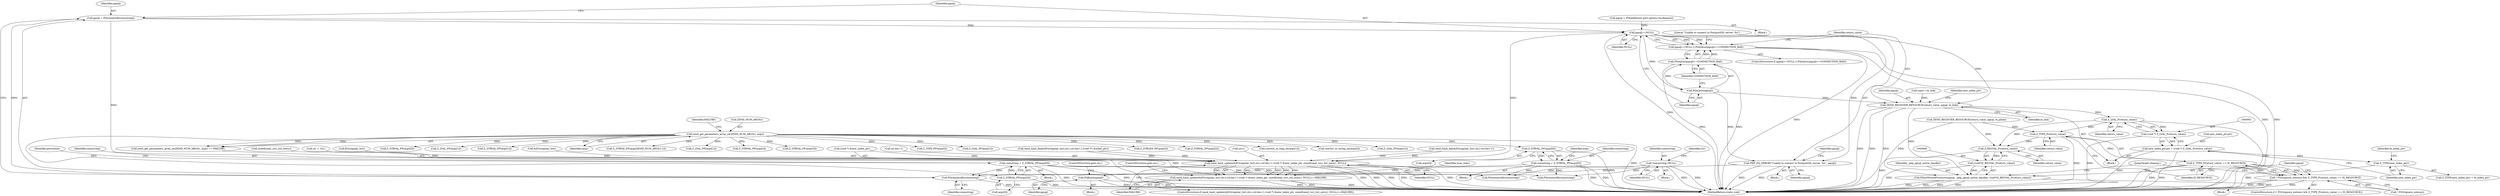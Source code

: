 digraph "0_php_4435b9142ff9813845d5c97ab29a5d637bedb257_5@API" {
"1000859" [label="(Call,pgsql = PQconnectdb(connstring))"];
"1000861" [label="(Call,PQconnectdb(connstring))"];
"1000433" [label="(Call,connstring = Z_STRVAL_PP(args[0]))"];
"1000435" [label="(Call,Z_STRVAL_PP(args[0]))"];
"1000343" [label="(Call,zend_get_parameters_array_ex(ZEND_NUM_ARGS(), args))"];
"1000445" [label="(Call,connstring = Z_STRVAL_PP(args[0]))"];
"1000447" [label="(Call,Z_STRVAL_PP(args[0]))"];
"1000319" [label="(Call,*connstring=NULL)"];
"1000875" [label="(Call,pgsql==NULL)"];
"1000874" [label="(Call,pgsql==NULL || PQstatus(pgsql)==CONNECTION_BAD)"];
"1000879" [label="(Call,PQstatus(pgsql))"];
"1000878" [label="(Call,PQstatus(pgsql)==CONNECTION_BAD)"];
"1000883" [label="(Call,PHP_PQ_ERROR(\"Unable to connect to PostgreSQL server: %s\", pgsql))"];
"1000889" [label="(Call,PQfinish(pgsql))"];
"1000892" [label="(Call,ZEND_REGISTER_RESOURCE(return_value, pgsql, le_link))"];
"1000902" [label="(Call,Z_LVAL_P(return_value))"];
"1000900" [label="(Call,(void *) Z_LVAL_P(return_value))"];
"1000896" [label="(Call,new_index_ptr.ptr = (void *) Z_LVAL_P(return_value))"];
"1000905" [label="(Call,Z_TYPE(new_index_ptr))"];
"1000941" [label="(Call,Z_TYPE_P(return_value))"];
"1000940" [label="(Call,Z_TYPE_P(return_value) == IS_RESOURCE)"];
"1000936" [label="(Call,! PGG(ignore_notices) && Z_TYPE_P(return_value) == IS_RESOURCE)"];
"1000950" [label="(Call,Z_RESVAL_P(return_value))"];
"1000948" [label="(Call,(void*)Z_RESVAL_P(return_value))"];
"1000945" [label="(Call,PQsetNoticeProcessor(pgsql, _php_pgsql_notice_handler, (void*)Z_RESVAL_P(return_value)))"];
"1000910" [label="(Call,zend_hash_update(&EG(regular_list),str.c,str.len+1,(void *) &new_index_ptr, sizeof(zend_rsrc_list_entry), NULL))"];
"1000909" [label="(Call,zend_hash_update(&EG(regular_list),str.c,str.len+1,(void *) &new_index_ptr, sizeof(zend_rsrc_list_entry), NULL)==FAILURE)"];
"1000465" [label="(Call,Z_STRVAL_PP(args[0]))"];
"1000381" [label="(Call,Z_LVAL_PP(args[1]))"];
"1000883" [label="(Call,PHP_PQ_ERROR(\"Unable to connect to PostgreSQL server: %s\", pgsql))"];
"1000914" [label="(Call,str.c)"];
"1000810" [label="(Call,type==le_link)"];
"1000900" [label="(Call,(void *) Z_LVAL_P(return_value))"];
"1000889" [label="(Call,PQfinish(pgsql))"];
"1000902" [label="(Call,Z_LVAL_P(return_value))"];
"1000909" [label="(Call,zend_hash_update(&EG(regular_list),str.c,str.len+1,(void *) &new_index_ptr, sizeof(zend_rsrc_list_entry), NULL)==FAILURE)"];
"1000447" [label="(Call,Z_STRVAL_PP(args[0]))"];
"1000865" [label="(Call,pgsql = PQsetdb(host,port,options,tty,dbname))"];
"1000879" [label="(Call,PQstatus(pgsql))"];
"1000903" [label="(Identifier,return_value)"];
"1000875" [label="(Call,pgsql==NULL)"];
"1000471" [label="(Call,Z_STRVAL_PP(args[1]))"];
"1000858" [label="(Block,)"];
"1000906" [label="(Identifier,new_index_ptr)"];
"1000880" [label="(Identifier,pgsql)"];
"1000861" [label="(Call,PQconnectdb(connstring))"];
"1000297" [label="(Block,)"];
"1000342" [label="(Call,zend_get_parameters_array_ex(ZEND_NUM_ARGS(), args) == FAILURE)"];
"1000947" [label="(Identifier,_php_pgsql_notice_handler)"];
"1000962" [label="(MethodReturn,static void)"];
"1000905" [label="(Call,Z_TYPE(new_index_ptr))"];
"1000345" [label="(Identifier,args)"];
"1000943" [label="(Identifier,IS_RESOURCE)"];
"1000944" [label="(Block,)"];
"1000477" [label="(Call,Z_STRVAL_PP(args[ZEND_NUM_ARGS()-1]))"];
"1000893" [label="(Identifier,return_value)"];
"1000951" [label="(Identifier,return_value)"];
"1000929" [label="(Identifier,FAILURE)"];
"1000391" [label="(Call,Z_LVAL_PP(args[1]))"];
"1000344" [label="(Call,ZEND_NUM_ARGS())"];
"1000320" [label="(Identifier,connstring)"];
"1000952" [label="(JumpTarget,cleanup:)"];
"1000922" [label="(Call,(void *) &new_index_ptr)"];
"1000445" [label="(Call,connstring = Z_STRVAL_PP(args[0]))"];
"1000750" [label="(Call,ZEND_REGISTER_RESOURCE(return_value, pgsql, le_plink))"];
"1000948" [label="(Call,(void*)Z_RESVAL_P(return_value))"];
"1000417" [label="(Call,Z_STRVAL_PP(args[i]))"];
"1000325" [label="(Identifier,str)"];
"1000346" [label="(Identifier,FAILURE)"];
"1000891" [label="(ControlStructure,goto err;)"];
"1000945" [label="(Call,PQsetNoticeProcessor(pgsql, _php_pgsql_notice_handler, (void*)Z_RESVAL_P(return_value)))"];
"1000936" [label="(Call,! PGG(ignore_notices) && Z_TYPE_P(return_value) == IS_RESOURCE)"];
"1000324" [label="(Call,str = {0})"];
"1000489" [label="(Call,Z_STRVAL_PP(args[3]))"];
"1000910" [label="(Call,zend_hash_update(&EG(regular_list),str.c,str.len+1,(void *) &new_index_ptr, sizeof(zend_rsrc_list_entry), NULL))"];
"1000432" [label="(Block,)"];
"1000503" [label="(Identifier,persistent)"];
"1000885" [label="(Identifier,pgsql)"];
"1000896" [label="(Call,new_index_ptr.ptr = (void *) Z_LVAL_P(return_value))"];
"1000935" [label="(ControlStructure,if (! PGG(ignore_notices) && Z_TYPE_P(return_value) == IS_RESOURCE))"];
"1000882" [label="(Block,)"];
"1000373" [label="(Call,Z_TYPE_PP(args[i]))"];
"1000457" [label="(Call,Z_LVAL_PP(args[1]))"];
"1000904" [label="(Call,Z_TYPE(new_index_ptr) = le_index_ptr)"];
"1000860" [label="(Identifier,pgsql)"];
"1000873" [label="(ControlStructure,if (pgsql==NULL || PQstatus(pgsql)==CONNECTION_BAD))"];
"1000888" [label="(Block,)"];
"1000421" [label="(Call,Z_STRLEN_PP(args[i]))"];
"1000898" [label="(Identifier,new_index_ptr)"];
"1000496" [label="(Call,Z_STRVAL_PP(args[2]))"];
"1000937" [label="(Call,! PGG(ignore_notices))"];
"1000907" [label="(Identifier,le_index_ptr)"];
"1000433" [label="(Call,connstring = Z_STRVAL_PP(args[0]))"];
"1000878" [label="(Call,PQstatus(pgsql)==CONNECTION_BAD)"];
"1000931" [label="(ControlStructure,goto err;)"];
"1000859" [label="(Call,pgsql = PQconnectdb(connstring))"];
"1000562" [label="(Call,PQconnectdb(connstring))"];
"1000928" [label="(Identifier,NULL)"];
"1000892" [label="(Call,ZEND_REGISTER_RESOURCE(return_value, pgsql, le_link))"];
"1000876" [label="(Identifier,pgsql)"];
"1000451" [label="(Call,convert_to_long_ex(args[1]))"];
"1000950" [label="(Call,Z_RESVAL_P(return_value))"];
"1000446" [label="(Identifier,connstring)"];
"1000894" [label="(Identifier,pgsql)"];
"1000912" [label="(Call,EG(regular_list))"];
"1000321" [label="(Identifier,NULL)"];
"1000877" [label="(Identifier,NULL)"];
"1000895" [label="(Identifier,le_link)"];
"1000436" [label="(Call,args[0])"];
"1000319" [label="(Call,*connstring=NULL)"];
"1000881" [label="(Identifier,CONNECTION_BAD)"];
"1000946" [label="(Identifier,pgsql)"];
"1000874" [label="(Call,pgsql==NULL || PQstatus(pgsql)==CONNECTION_BAD)"];
"1000406" [label="(Call,convert_to_string_ex(args[i]))"];
"1000755" [label="(Block,)"];
"1000934" [label="(Identifier,num_links)"];
"1000401" [label="(Call,Z_LVAL_PP(args[1]))"];
"1000911" [label="(Call,&EG(regular_list))"];
"1000940" [label="(Call,Z_TYPE_P(return_value) == IS_RESOURCE)"];
"1000448" [label="(Call,args[0])"];
"1000942" [label="(Identifier,return_value)"];
"1000897" [label="(Call,new_index_ptr.ptr)"];
"1000917" [label="(Call,str.len+1)"];
"1000862" [label="(Identifier,connstring)"];
"1000908" [label="(ControlStructure,if (zend_hash_update(&EG(regular_list),str.c,str.len+1,(void *) &new_index_ptr, sizeof(zend_rsrc_list_entry), NULL)==FAILURE))"];
"1000941" [label="(Call,Z_TYPE_P(return_value))"];
"1000453" [label="(Identifier,args)"];
"1000444" [label="(Block,)"];
"1000890" [label="(Identifier,pgsql)"];
"1000676" [label="(Call,PQconnectdb(connstring))"];
"1000343" [label="(Call,zend_get_parameters_array_ex(ZEND_NUM_ARGS(), args))"];
"1000434" [label="(Identifier,connstring)"];
"1000830" [label="(Call,zend_hash_del(&EG(regular_list),str.c,str.len+1))"];
"1000435" [label="(Call,Z_STRVAL_PP(args[0]))"];
"1000926" [label="(Call,sizeof(zend_rsrc_list_entry))"];
"1000765" [label="(Call,zend_hash_find(&EG(regular_list),str.c,str.len+1,(void **) &index_ptr))"];
"1000887" [label="(Identifier,pgsql)"];
"1000884" [label="(Literal,\"Unable to connect to PostgreSQL server: %s\")"];
"1000859" -> "1000858"  [label="AST: "];
"1000859" -> "1000861"  [label="CFG: "];
"1000860" -> "1000859"  [label="AST: "];
"1000861" -> "1000859"  [label="AST: "];
"1000876" -> "1000859"  [label="CFG: "];
"1000859" -> "1000962"  [label="DDG: "];
"1000861" -> "1000859"  [label="DDG: "];
"1000859" -> "1000875"  [label="DDG: "];
"1000861" -> "1000862"  [label="CFG: "];
"1000862" -> "1000861"  [label="AST: "];
"1000861" -> "1000962"  [label="DDG: "];
"1000433" -> "1000861"  [label="DDG: "];
"1000445" -> "1000861"  [label="DDG: "];
"1000319" -> "1000861"  [label="DDG: "];
"1000433" -> "1000432"  [label="AST: "];
"1000433" -> "1000435"  [label="CFG: "];
"1000434" -> "1000433"  [label="AST: "];
"1000435" -> "1000433"  [label="AST: "];
"1000503" -> "1000433"  [label="CFG: "];
"1000433" -> "1000962"  [label="DDG: "];
"1000433" -> "1000962"  [label="DDG: "];
"1000435" -> "1000433"  [label="DDG: "];
"1000433" -> "1000562"  [label="DDG: "];
"1000433" -> "1000676"  [label="DDG: "];
"1000435" -> "1000436"  [label="CFG: "];
"1000436" -> "1000435"  [label="AST: "];
"1000435" -> "1000962"  [label="DDG: "];
"1000343" -> "1000435"  [label="DDG: "];
"1000343" -> "1000342"  [label="AST: "];
"1000343" -> "1000345"  [label="CFG: "];
"1000344" -> "1000343"  [label="AST: "];
"1000345" -> "1000343"  [label="AST: "];
"1000346" -> "1000343"  [label="CFG: "];
"1000343" -> "1000962"  [label="DDG: "];
"1000343" -> "1000342"  [label="DDG: "];
"1000343" -> "1000342"  [label="DDG: "];
"1000343" -> "1000373"  [label="DDG: "];
"1000343" -> "1000381"  [label="DDG: "];
"1000343" -> "1000391"  [label="DDG: "];
"1000343" -> "1000401"  [label="DDG: "];
"1000343" -> "1000406"  [label="DDG: "];
"1000343" -> "1000417"  [label="DDG: "];
"1000343" -> "1000421"  [label="DDG: "];
"1000343" -> "1000447"  [label="DDG: "];
"1000343" -> "1000451"  [label="DDG: "];
"1000343" -> "1000457"  [label="DDG: "];
"1000343" -> "1000465"  [label="DDG: "];
"1000343" -> "1000471"  [label="DDG: "];
"1000343" -> "1000477"  [label="DDG: "];
"1000343" -> "1000489"  [label="DDG: "];
"1000343" -> "1000496"  [label="DDG: "];
"1000445" -> "1000444"  [label="AST: "];
"1000445" -> "1000447"  [label="CFG: "];
"1000446" -> "1000445"  [label="AST: "];
"1000447" -> "1000445"  [label="AST: "];
"1000453" -> "1000445"  [label="CFG: "];
"1000445" -> "1000962"  [label="DDG: "];
"1000445" -> "1000962"  [label="DDG: "];
"1000447" -> "1000445"  [label="DDG: "];
"1000445" -> "1000562"  [label="DDG: "];
"1000445" -> "1000676"  [label="DDG: "];
"1000447" -> "1000448"  [label="CFG: "];
"1000448" -> "1000447"  [label="AST: "];
"1000447" -> "1000962"  [label="DDG: "];
"1000319" -> "1000297"  [label="AST: "];
"1000319" -> "1000321"  [label="CFG: "];
"1000320" -> "1000319"  [label="AST: "];
"1000321" -> "1000319"  [label="AST: "];
"1000325" -> "1000319"  [label="CFG: "];
"1000319" -> "1000962"  [label="DDG: "];
"1000319" -> "1000962"  [label="DDG: "];
"1000319" -> "1000562"  [label="DDG: "];
"1000319" -> "1000676"  [label="DDG: "];
"1000875" -> "1000874"  [label="AST: "];
"1000875" -> "1000877"  [label="CFG: "];
"1000876" -> "1000875"  [label="AST: "];
"1000877" -> "1000875"  [label="AST: "];
"1000880" -> "1000875"  [label="CFG: "];
"1000874" -> "1000875"  [label="CFG: "];
"1000875" -> "1000962"  [label="DDG: "];
"1000875" -> "1000874"  [label="DDG: "];
"1000875" -> "1000874"  [label="DDG: "];
"1000865" -> "1000875"  [label="DDG: "];
"1000875" -> "1000879"  [label="DDG: "];
"1000875" -> "1000883"  [label="DDG: "];
"1000875" -> "1000892"  [label="DDG: "];
"1000875" -> "1000910"  [label="DDG: "];
"1000874" -> "1000873"  [label="AST: "];
"1000874" -> "1000878"  [label="CFG: "];
"1000878" -> "1000874"  [label="AST: "];
"1000884" -> "1000874"  [label="CFG: "];
"1000893" -> "1000874"  [label="CFG: "];
"1000874" -> "1000962"  [label="DDG: "];
"1000874" -> "1000962"  [label="DDG: "];
"1000874" -> "1000962"  [label="DDG: "];
"1000878" -> "1000874"  [label="DDG: "];
"1000878" -> "1000874"  [label="DDG: "];
"1000879" -> "1000878"  [label="AST: "];
"1000879" -> "1000880"  [label="CFG: "];
"1000880" -> "1000879"  [label="AST: "];
"1000881" -> "1000879"  [label="CFG: "];
"1000879" -> "1000878"  [label="DDG: "];
"1000879" -> "1000883"  [label="DDG: "];
"1000879" -> "1000892"  [label="DDG: "];
"1000878" -> "1000881"  [label="CFG: "];
"1000881" -> "1000878"  [label="AST: "];
"1000878" -> "1000962"  [label="DDG: "];
"1000878" -> "1000962"  [label="DDG: "];
"1000883" -> "1000882"  [label="AST: "];
"1000883" -> "1000885"  [label="CFG: "];
"1000884" -> "1000883"  [label="AST: "];
"1000885" -> "1000883"  [label="AST: "];
"1000887" -> "1000883"  [label="CFG: "];
"1000883" -> "1000962"  [label="DDG: "];
"1000883" -> "1000962"  [label="DDG: "];
"1000883" -> "1000889"  [label="DDG: "];
"1000889" -> "1000888"  [label="AST: "];
"1000889" -> "1000890"  [label="CFG: "];
"1000890" -> "1000889"  [label="AST: "];
"1000891" -> "1000889"  [label="CFG: "];
"1000889" -> "1000962"  [label="DDG: "];
"1000889" -> "1000962"  [label="DDG: "];
"1000892" -> "1000755"  [label="AST: "];
"1000892" -> "1000895"  [label="CFG: "];
"1000893" -> "1000892"  [label="AST: "];
"1000894" -> "1000892"  [label="AST: "];
"1000895" -> "1000892"  [label="AST: "];
"1000898" -> "1000892"  [label="CFG: "];
"1000892" -> "1000962"  [label="DDG: "];
"1000892" -> "1000962"  [label="DDG: "];
"1000892" -> "1000962"  [label="DDG: "];
"1000810" -> "1000892"  [label="DDG: "];
"1000892" -> "1000902"  [label="DDG: "];
"1000892" -> "1000945"  [label="DDG: "];
"1000902" -> "1000900"  [label="AST: "];
"1000902" -> "1000903"  [label="CFG: "];
"1000903" -> "1000902"  [label="AST: "];
"1000900" -> "1000902"  [label="CFG: "];
"1000902" -> "1000962"  [label="DDG: "];
"1000902" -> "1000900"  [label="DDG: "];
"1000902" -> "1000941"  [label="DDG: "];
"1000902" -> "1000950"  [label="DDG: "];
"1000900" -> "1000896"  [label="AST: "];
"1000901" -> "1000900"  [label="AST: "];
"1000896" -> "1000900"  [label="CFG: "];
"1000900" -> "1000962"  [label="DDG: "];
"1000900" -> "1000896"  [label="DDG: "];
"1000896" -> "1000755"  [label="AST: "];
"1000897" -> "1000896"  [label="AST: "];
"1000906" -> "1000896"  [label="CFG: "];
"1000896" -> "1000962"  [label="DDG: "];
"1000896" -> "1000962"  [label="DDG: "];
"1000896" -> "1000905"  [label="DDG: "];
"1000905" -> "1000904"  [label="AST: "];
"1000905" -> "1000906"  [label="CFG: "];
"1000906" -> "1000905"  [label="AST: "];
"1000907" -> "1000905"  [label="CFG: "];
"1000905" -> "1000962"  [label="DDG: "];
"1000941" -> "1000940"  [label="AST: "];
"1000941" -> "1000942"  [label="CFG: "];
"1000942" -> "1000941"  [label="AST: "];
"1000943" -> "1000941"  [label="CFG: "];
"1000941" -> "1000962"  [label="DDG: "];
"1000941" -> "1000940"  [label="DDG: "];
"1000750" -> "1000941"  [label="DDG: "];
"1000941" -> "1000950"  [label="DDG: "];
"1000940" -> "1000936"  [label="AST: "];
"1000940" -> "1000943"  [label="CFG: "];
"1000943" -> "1000940"  [label="AST: "];
"1000936" -> "1000940"  [label="CFG: "];
"1000940" -> "1000962"  [label="DDG: "];
"1000940" -> "1000962"  [label="DDG: "];
"1000940" -> "1000936"  [label="DDG: "];
"1000940" -> "1000936"  [label="DDG: "];
"1000936" -> "1000935"  [label="AST: "];
"1000936" -> "1000937"  [label="CFG: "];
"1000937" -> "1000936"  [label="AST: "];
"1000946" -> "1000936"  [label="CFG: "];
"1000952" -> "1000936"  [label="CFG: "];
"1000936" -> "1000962"  [label="DDG: "];
"1000936" -> "1000962"  [label="DDG: "];
"1000936" -> "1000962"  [label="DDG: "];
"1000937" -> "1000936"  [label="DDG: "];
"1000950" -> "1000948"  [label="AST: "];
"1000950" -> "1000951"  [label="CFG: "];
"1000951" -> "1000950"  [label="AST: "];
"1000948" -> "1000950"  [label="CFG: "];
"1000950" -> "1000962"  [label="DDG: "];
"1000950" -> "1000948"  [label="DDG: "];
"1000750" -> "1000950"  [label="DDG: "];
"1000948" -> "1000945"  [label="AST: "];
"1000949" -> "1000948"  [label="AST: "];
"1000945" -> "1000948"  [label="CFG: "];
"1000948" -> "1000962"  [label="DDG: "];
"1000948" -> "1000945"  [label="DDG: "];
"1000945" -> "1000944"  [label="AST: "];
"1000946" -> "1000945"  [label="AST: "];
"1000947" -> "1000945"  [label="AST: "];
"1000952" -> "1000945"  [label="CFG: "];
"1000945" -> "1000962"  [label="DDG: "];
"1000945" -> "1000962"  [label="DDG: "];
"1000945" -> "1000962"  [label="DDG: "];
"1000945" -> "1000962"  [label="DDG: "];
"1000750" -> "1000945"  [label="DDG: "];
"1000910" -> "1000909"  [label="AST: "];
"1000910" -> "1000928"  [label="CFG: "];
"1000911" -> "1000910"  [label="AST: "];
"1000914" -> "1000910"  [label="AST: "];
"1000917" -> "1000910"  [label="AST: "];
"1000922" -> "1000910"  [label="AST: "];
"1000926" -> "1000910"  [label="AST: "];
"1000928" -> "1000910"  [label="AST: "];
"1000929" -> "1000910"  [label="CFG: "];
"1000910" -> "1000962"  [label="DDG: "];
"1000910" -> "1000962"  [label="DDG: "];
"1000910" -> "1000962"  [label="DDG: "];
"1000910" -> "1000962"  [label="DDG: "];
"1000910" -> "1000962"  [label="DDG: "];
"1000910" -> "1000909"  [label="DDG: "];
"1000910" -> "1000909"  [label="DDG: "];
"1000910" -> "1000909"  [label="DDG: "];
"1000910" -> "1000909"  [label="DDG: "];
"1000910" -> "1000909"  [label="DDG: "];
"1000765" -> "1000910"  [label="DDG: "];
"1000765" -> "1000910"  [label="DDG: "];
"1000830" -> "1000910"  [label="DDG: "];
"1000830" -> "1000910"  [label="DDG: "];
"1000912" -> "1000910"  [label="DDG: "];
"1000324" -> "1000910"  [label="DDG: "];
"1000922" -> "1000910"  [label="DDG: "];
"1000909" -> "1000908"  [label="AST: "];
"1000909" -> "1000929"  [label="CFG: "];
"1000929" -> "1000909"  [label="AST: "];
"1000931" -> "1000909"  [label="CFG: "];
"1000934" -> "1000909"  [label="CFG: "];
"1000909" -> "1000962"  [label="DDG: "];
"1000909" -> "1000962"  [label="DDG: "];
"1000909" -> "1000962"  [label="DDG: "];
"1000342" -> "1000909"  [label="DDG: "];
}
